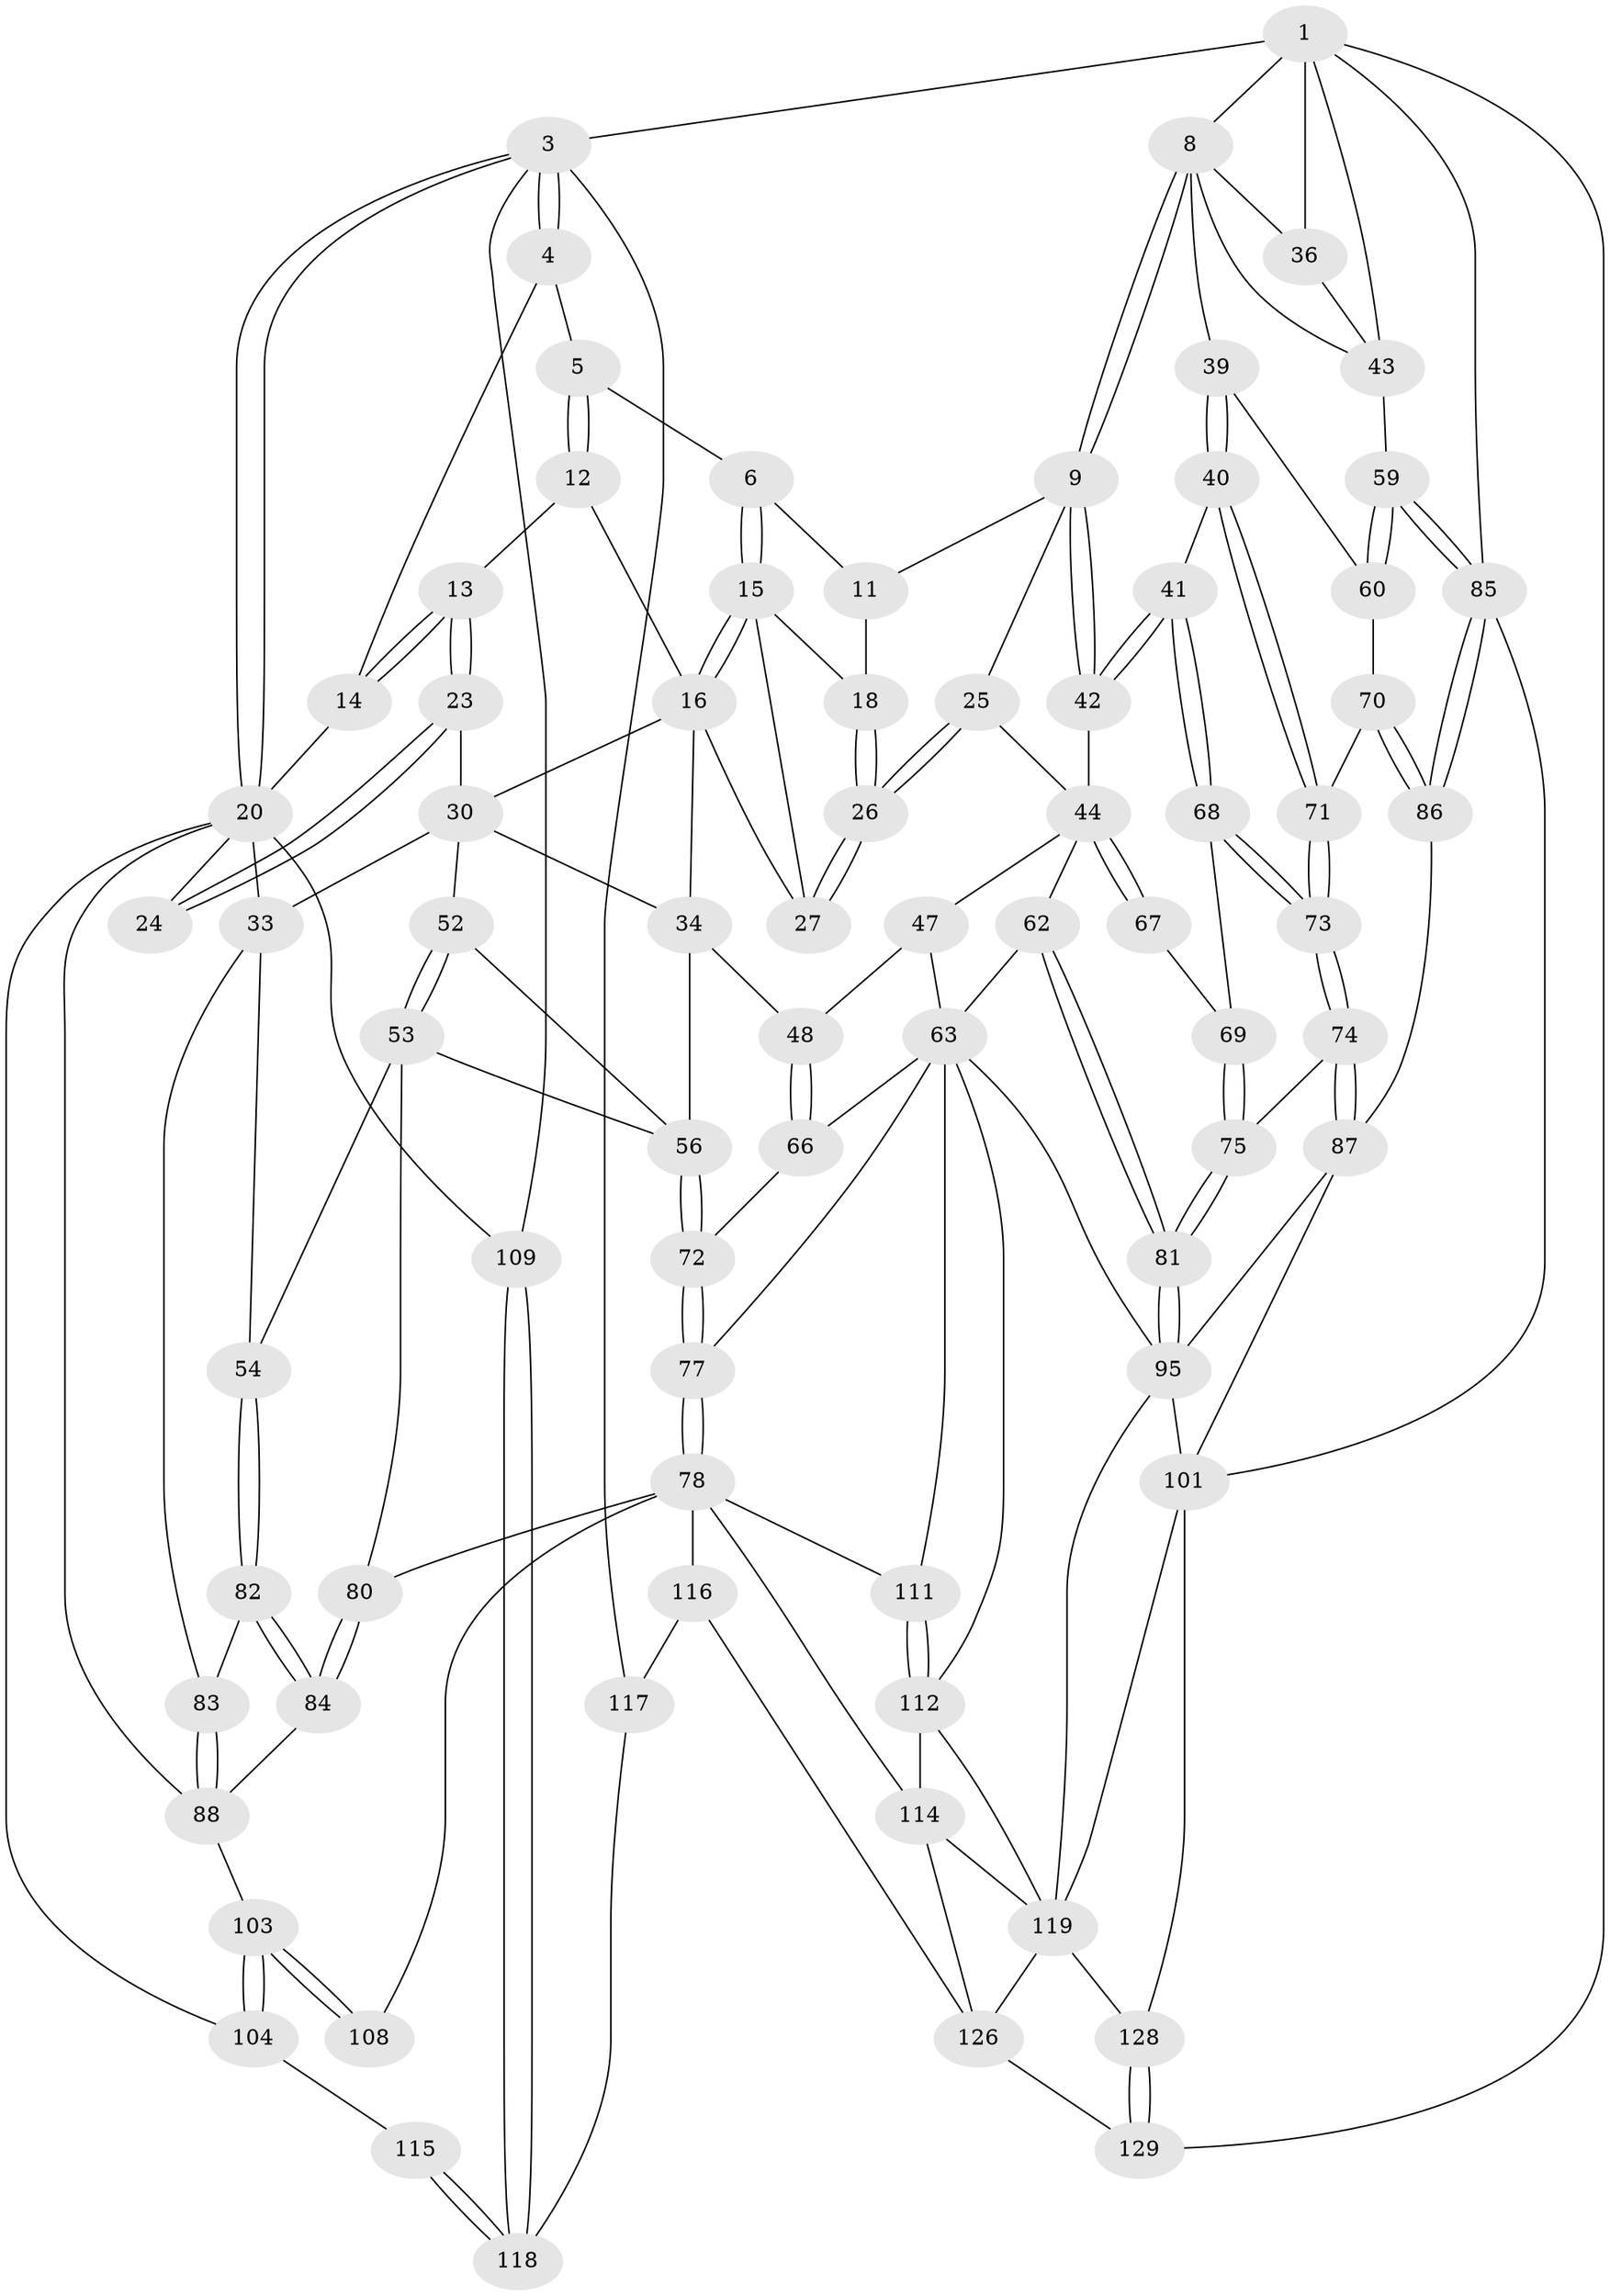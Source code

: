 // original degree distribution, {3: 0.023076923076923078, 6: 0.25384615384615383, 4: 0.25384615384615383, 5: 0.46923076923076923}
// Generated by graph-tools (version 1.1) at 2025/21/03/04/25 18:21:38]
// undirected, 78 vertices, 182 edges
graph export_dot {
graph [start="1"]
  node [color=gray90,style=filled];
  1 [pos="+0.9416300104563028+0",super="+2"];
  3 [pos="+0+0",super="+110"];
  4 [pos="+0.21998832972138407+0"];
  5 [pos="+0.2896355103207788+0"];
  6 [pos="+0.35807891142491777+0",super="+7"];
  8 [pos="+0.82074835548239+0.12221423562883389",super="+37"];
  9 [pos="+0.757745632966418+0.15364858339715856",super="+10"];
  11 [pos="+0.6621578396132585+0.0890043854293803"];
  12 [pos="+0.22751996459179225+0.15800351653930914"];
  13 [pos="+0.1971030241992099+0.17157402197212634"];
  14 [pos="+0.09072750429975737+0.08228915584340346"];
  15 [pos="+0.41493212107069133+0.006820649020419267",super="+19"];
  16 [pos="+0.29655729393576824+0.1953495060297652",super="+28+17"];
  18 [pos="+0.5637741194865592+0.09625743072288218"];
  20 [pos="+0+0.1608034992492578",super="+21+51"];
  23 [pos="+0.1688788006632342+0.20577322145113003"];
  24 [pos="+0.08666201185906382+0.142973963689303"];
  25 [pos="+0.5887939705554419+0.27405787174197166"];
  26 [pos="+0.5557001627741684+0.2480108562778435"];
  27 [pos="+0.45223321892223534+0.20195195639637906"];
  30 [pos="+0.25870417056205947+0.28844467755032616",super="+31"];
  33 [pos="+0.09886084205265351+0.26772009847930883",super="+50"];
  34 [pos="+0.3907888329548108+0.27086848721124535",super="+49"];
  36 [pos="+1+0.16783222861728267"];
  39 [pos="+0.8981606821632672+0.35859966596667264"];
  40 [pos="+0.8912430527016421+0.36505930979767304"];
  41 [pos="+0.8288590732255934+0.3687640585990395"];
  42 [pos="+0.7769704837102067+0.3091677323173875"];
  43 [pos="+0.9580487377036886+0.3011511918066508",super="+58"];
  44 [pos="+0.6973684578586488+0.3705476985911913",super="+45"];
  47 [pos="+0.5880025418415336+0.28431654459941674"];
  48 [pos="+0.5177261785165743+0.3499975003356963"];
  52 [pos="+0.2271680577450042+0.35117535928284266"];
  53 [pos="+0.1803584444504321+0.4123045176155713",super="+76"];
  54 [pos="+0.1449674902290686+0.4385397946936553"];
  56 [pos="+0.36288554442707394+0.40080851720488947",super="+57"];
  59 [pos="+1+0.3912366373841155"];
  60 [pos="+0.9885836329086196+0.3950603148105947"];
  62 [pos="+0.655970294263449+0.5524526494256711"];
  63 [pos="+0.6309391936442196+0.5532159483309893",super="+64+96"];
  66 [pos="+0.5009924280153292+0.49783783183672525"];
  67 [pos="+0.7173754399056429+0.42921736803095223"];
  68 [pos="+0.7934659920194707+0.41023615981093386"];
  69 [pos="+0.7858301002480338+0.41686510562049855"];
  70 [pos="+0.9456651622991546+0.48389094408532707"];
  71 [pos="+0.9037738516743128+0.4781868514856101"];
  72 [pos="+0.37698837502302635+0.42711152866107693"];
  73 [pos="+0.8937777794878062+0.4872466171255421"];
  74 [pos="+0.8505423810275521+0.537157926187118"];
  75 [pos="+0.8355908065525549+0.5332976261972008"];
  77 [pos="+0.3193463201602706+0.6133306373569973"];
  78 [pos="+0.3138441492699429+0.6179242903513673",super="+79"];
  80 [pos="+0.2671220816371369+0.6119479190714587"];
  81 [pos="+0.6592327869047301+0.5545946034455866"];
  82 [pos="+0.17038335181435693+0.5021479077758298"];
  83 [pos="+0.0935803515228201+0.5571735322308558"];
  84 [pos="+0.22486774851449956+0.601431868050925"];
  85 [pos="+1+0.5540991697824337",super="+93"];
  86 [pos="+1+0.5412838919535924"];
  87 [pos="+0.882504581089605+0.6120896758980517",super="+94"];
  88 [pos="+0.07809665053333745+0.6068671146878808",super="+90"];
  95 [pos="+0.7139191659566159+0.6503531285129313",super="+98"];
  101 [pos="+0.9405767461373342+0.8061360390772396",super="+125+102"];
  103 [pos="+0.10315874184051303+0.7110054020270049"];
  104 [pos="+0+0.7577050590417236"];
  108 [pos="+0.15284753767937595+0.7936256308046996"];
  109 [pos="+0+1"];
  111 [pos="+0.44759415167365274+0.7045904876173401"];
  112 [pos="+0.434063075724252+0.8104742191015221",super="+113"];
  114 [pos="+0.3614521660267597+0.8350429253421755",super="+124"];
  115 [pos="+0.09822471440372187+0.8141937936952467"];
  116 [pos="+0.23229912235354233+0.9088354933730254",super="+127"];
  117 [pos="+0.0899518705211455+0.892468087523777",super="+123"];
  118 [pos="+0.06626743994284702+0.8615787070473514"];
  119 [pos="+0.6355654064288624+0.8625638898408063",super="+120"];
  126 [pos="+0.42850659427271637+1",super="+130"];
  128 [pos="+0.8117006557609107+1"];
  129 [pos="+0.8087017039129321+1"];
  1 -- 8;
  1 -- 129;
  1 -- 3 [weight=2];
  1 -- 36;
  1 -- 85;
  1 -- 43;
  3 -- 4;
  3 -- 4;
  3 -- 20;
  3 -- 20;
  3 -- 117;
  3 -- 109;
  4 -- 5;
  4 -- 14;
  5 -- 6;
  5 -- 12;
  5 -- 12;
  6 -- 15;
  6 -- 15;
  6 -- 11;
  8 -- 9;
  8 -- 9;
  8 -- 43;
  8 -- 36;
  8 -- 39;
  9 -- 42;
  9 -- 42;
  9 -- 11;
  9 -- 25;
  11 -- 18;
  12 -- 13;
  12 -- 16;
  13 -- 14;
  13 -- 14;
  13 -- 23;
  13 -- 23;
  14 -- 20;
  15 -- 16;
  15 -- 16;
  15 -- 18;
  15 -- 27;
  16 -- 34;
  16 -- 27;
  16 -- 30;
  18 -- 26;
  18 -- 26;
  20 -- 24 [weight=2];
  20 -- 33 [weight=2];
  20 -- 88;
  20 -- 104;
  20 -- 109;
  23 -- 24;
  23 -- 24;
  23 -- 30;
  25 -- 26;
  25 -- 26;
  25 -- 44;
  26 -- 27;
  26 -- 27;
  30 -- 34;
  30 -- 33;
  30 -- 52;
  33 -- 54;
  33 -- 83;
  34 -- 48;
  34 -- 56;
  36 -- 43;
  39 -- 40;
  39 -- 40;
  39 -- 60;
  40 -- 41;
  40 -- 71;
  40 -- 71;
  41 -- 42;
  41 -- 42;
  41 -- 68;
  41 -- 68;
  42 -- 44;
  43 -- 59;
  44 -- 67 [weight=2];
  44 -- 67;
  44 -- 62;
  44 -- 47;
  47 -- 48;
  47 -- 63;
  48 -- 66;
  48 -- 66;
  52 -- 53;
  52 -- 53;
  52 -- 56;
  53 -- 54;
  53 -- 56;
  53 -- 80;
  54 -- 82;
  54 -- 82;
  56 -- 72;
  56 -- 72;
  59 -- 60;
  59 -- 60;
  59 -- 85;
  59 -- 85;
  60 -- 70;
  62 -- 63;
  62 -- 81;
  62 -- 81;
  63 -- 66;
  63 -- 77;
  63 -- 112;
  63 -- 111;
  63 -- 95;
  66 -- 72;
  67 -- 69;
  68 -- 69;
  68 -- 73;
  68 -- 73;
  69 -- 75;
  69 -- 75;
  70 -- 71;
  70 -- 86;
  70 -- 86;
  71 -- 73;
  71 -- 73;
  72 -- 77;
  72 -- 77;
  73 -- 74;
  73 -- 74;
  74 -- 75;
  74 -- 87;
  74 -- 87;
  75 -- 81;
  75 -- 81;
  77 -- 78;
  77 -- 78;
  78 -- 111;
  78 -- 80;
  78 -- 114;
  78 -- 116;
  78 -- 108;
  80 -- 84;
  80 -- 84;
  81 -- 95;
  81 -- 95;
  82 -- 83;
  82 -- 84;
  82 -- 84;
  83 -- 88;
  83 -- 88;
  84 -- 88;
  85 -- 86;
  85 -- 86;
  85 -- 101;
  86 -- 87;
  87 -- 101;
  87 -- 95;
  88 -- 103;
  95 -- 119;
  95 -- 101;
  101 -- 128;
  101 -- 119;
  103 -- 104;
  103 -- 104;
  103 -- 108;
  103 -- 108;
  104 -- 115;
  109 -- 118;
  109 -- 118;
  111 -- 112;
  111 -- 112;
  112 -- 114;
  112 -- 119;
  114 -- 126;
  114 -- 119;
  115 -- 118;
  115 -- 118;
  116 -- 117 [weight=2];
  116 -- 126;
  117 -- 118;
  119 -- 128;
  119 -- 126;
  126 -- 129;
  128 -- 129;
  128 -- 129;
}
